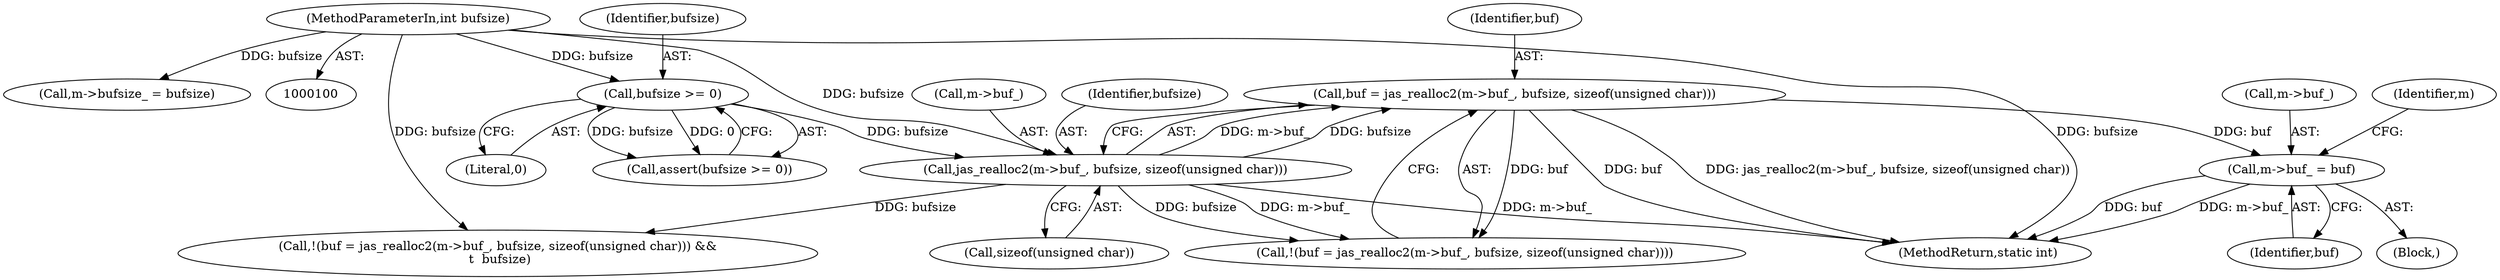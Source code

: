 digraph "1_jasper_634ce8e8a5accc0fa05dd2c20d42b4749d4b2735_5@pointer" {
"1000139" [label="(Call,m->buf_ = buf)"];
"1000119" [label="(Call,buf = jas_realloc2(m->buf_, bufsize, sizeof(unsigned char)))"];
"1000121" [label="(Call,jas_realloc2(m->buf_, bufsize, sizeof(unsigned char)))"];
"1000106" [label="(Call,bufsize >= 0)"];
"1000102" [label="(MethodParameterIn,int bufsize)"];
"1000139" [label="(Call,m->buf_ = buf)"];
"1000126" [label="(Call,sizeof(unsigned char))"];
"1000122" [label="(Call,m->buf_)"];
"1000151" [label="(MethodReturn,static int)"];
"1000143" [label="(Identifier,buf)"];
"1000117" [label="(Call,!(buf = jas_realloc2(m->buf_, bufsize, sizeof(unsigned char))) &&\n \t  bufsize)"];
"1000140" [label="(Call,m->buf_)"];
"1000120" [label="(Identifier,buf)"];
"1000119" [label="(Call,buf = jas_realloc2(m->buf_, bufsize, sizeof(unsigned char)))"];
"1000118" [label="(Call,!(buf = jas_realloc2(m->buf_, bufsize, sizeof(unsigned char))))"];
"1000108" [label="(Literal,0)"];
"1000146" [label="(Identifier,m)"];
"1000107" [label="(Identifier,bufsize)"];
"1000125" [label="(Identifier,bufsize)"];
"1000103" [label="(Block,)"];
"1000106" [label="(Call,bufsize >= 0)"];
"1000102" [label="(MethodParameterIn,int bufsize)"];
"1000105" [label="(Call,assert(bufsize >= 0))"];
"1000121" [label="(Call,jas_realloc2(m->buf_, bufsize, sizeof(unsigned char)))"];
"1000144" [label="(Call,m->bufsize_ = bufsize)"];
"1000139" -> "1000103"  [label="AST: "];
"1000139" -> "1000143"  [label="CFG: "];
"1000140" -> "1000139"  [label="AST: "];
"1000143" -> "1000139"  [label="AST: "];
"1000146" -> "1000139"  [label="CFG: "];
"1000139" -> "1000151"  [label="DDG: m->buf_"];
"1000139" -> "1000151"  [label="DDG: buf"];
"1000119" -> "1000139"  [label="DDG: buf"];
"1000119" -> "1000118"  [label="AST: "];
"1000119" -> "1000121"  [label="CFG: "];
"1000120" -> "1000119"  [label="AST: "];
"1000121" -> "1000119"  [label="AST: "];
"1000118" -> "1000119"  [label="CFG: "];
"1000119" -> "1000151"  [label="DDG: jas_realloc2(m->buf_, bufsize, sizeof(unsigned char))"];
"1000119" -> "1000151"  [label="DDG: buf"];
"1000119" -> "1000118"  [label="DDG: buf"];
"1000121" -> "1000119"  [label="DDG: m->buf_"];
"1000121" -> "1000119"  [label="DDG: bufsize"];
"1000121" -> "1000126"  [label="CFG: "];
"1000122" -> "1000121"  [label="AST: "];
"1000125" -> "1000121"  [label="AST: "];
"1000126" -> "1000121"  [label="AST: "];
"1000121" -> "1000151"  [label="DDG: m->buf_"];
"1000121" -> "1000118"  [label="DDG: m->buf_"];
"1000121" -> "1000118"  [label="DDG: bufsize"];
"1000106" -> "1000121"  [label="DDG: bufsize"];
"1000102" -> "1000121"  [label="DDG: bufsize"];
"1000121" -> "1000117"  [label="DDG: bufsize"];
"1000106" -> "1000105"  [label="AST: "];
"1000106" -> "1000108"  [label="CFG: "];
"1000107" -> "1000106"  [label="AST: "];
"1000108" -> "1000106"  [label="AST: "];
"1000105" -> "1000106"  [label="CFG: "];
"1000106" -> "1000105"  [label="DDG: bufsize"];
"1000106" -> "1000105"  [label="DDG: 0"];
"1000102" -> "1000106"  [label="DDG: bufsize"];
"1000102" -> "1000100"  [label="AST: "];
"1000102" -> "1000151"  [label="DDG: bufsize"];
"1000102" -> "1000117"  [label="DDG: bufsize"];
"1000102" -> "1000144"  [label="DDG: bufsize"];
}
